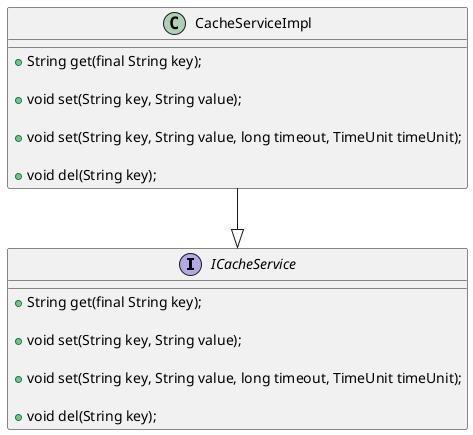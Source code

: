 @startuml
'https://plantuml.com/class-diagram

interface ICacheService {
    + String get(final String key);

    + void set(String key, String value);

    + void set(String key, String value, long timeout, TimeUnit timeUnit);

    + void del(String key);
}

class CacheServiceImpl {
    + String get(final String key);

    + void set(String key, String value);

    + void set(String key, String value, long timeout, TimeUnit timeUnit);

    + void del(String key);
}

CacheServiceImpl --|> ICacheService



@enduml